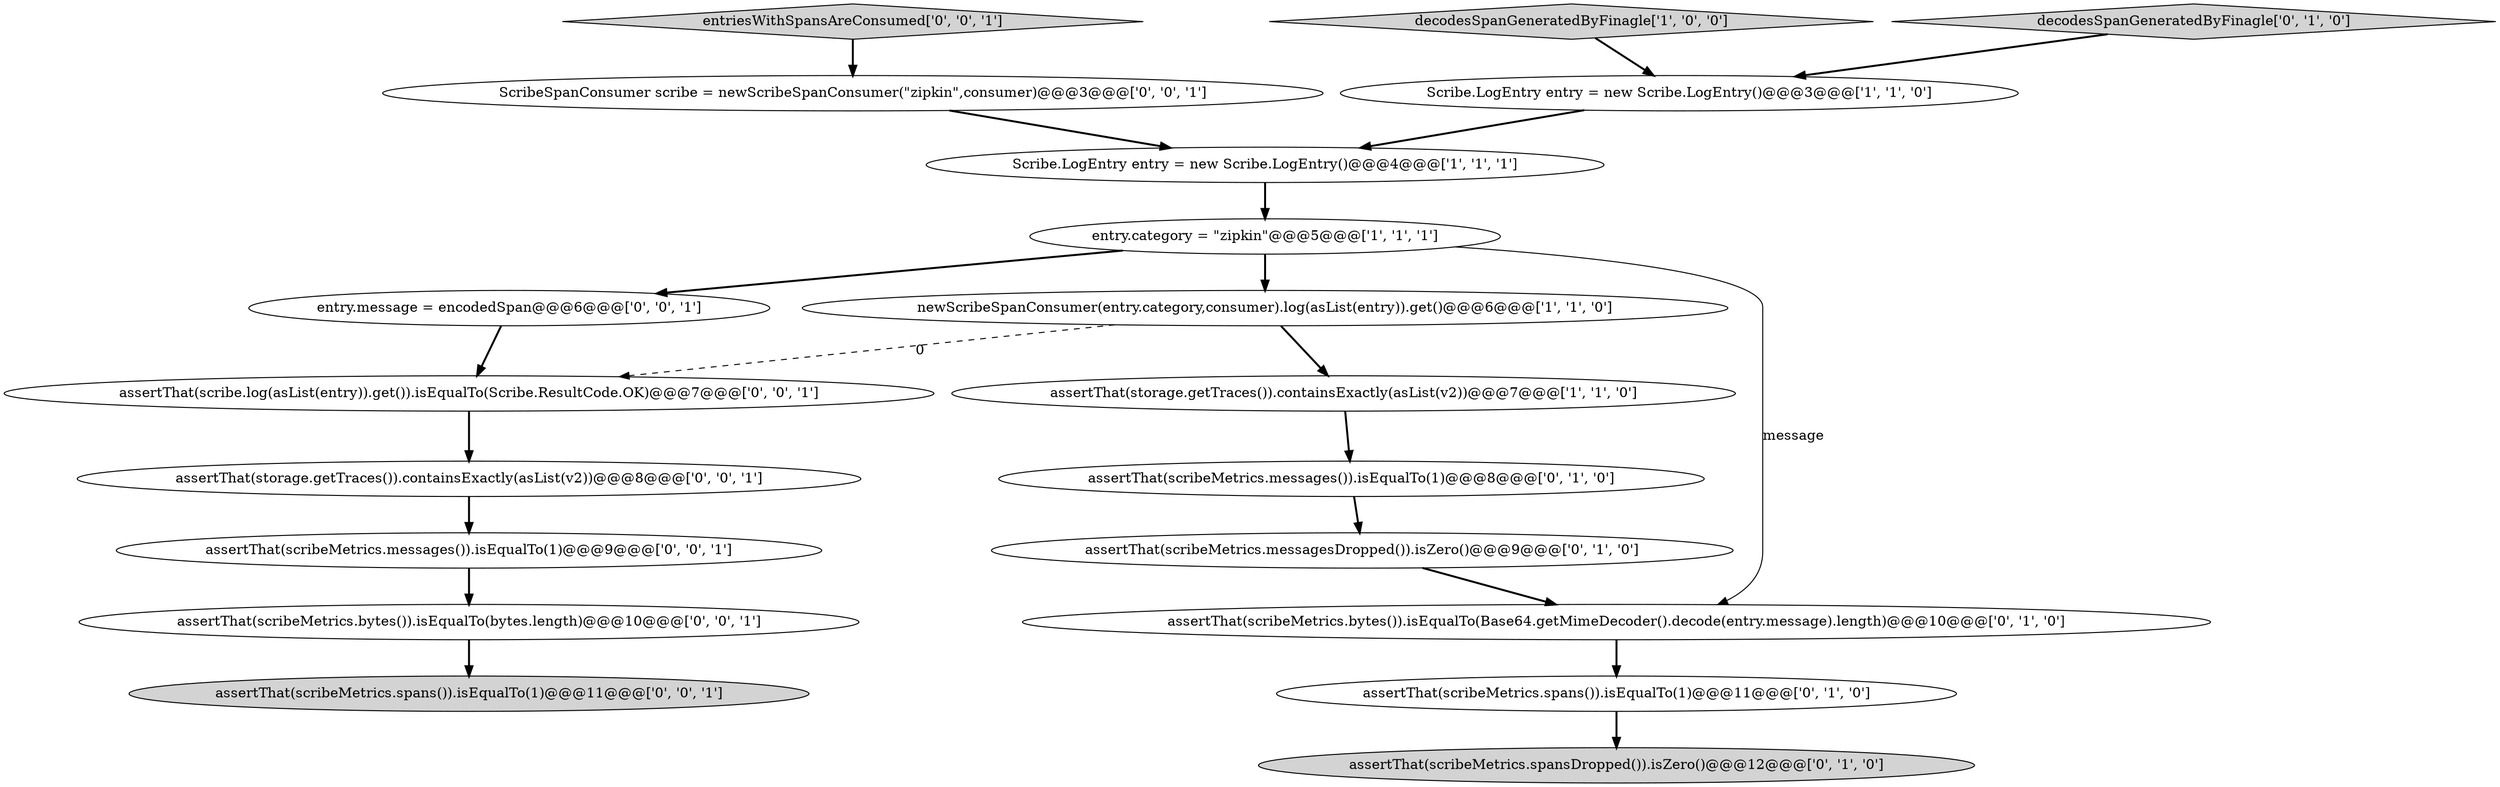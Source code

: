 digraph {
13 [style = filled, label = "assertThat(storage.getTraces()).containsExactly(asList(v2))@@@8@@@['0', '0', '1']", fillcolor = white, shape = ellipse image = "AAA0AAABBB3BBB"];
8 [style = filled, label = "assertThat(scribeMetrics.messagesDropped()).isZero()@@@9@@@['0', '1', '0']", fillcolor = white, shape = ellipse image = "AAA1AAABBB2BBB"];
6 [style = filled, label = "assertThat(scribeMetrics.spans()).isEqualTo(1)@@@11@@@['0', '1', '0']", fillcolor = white, shape = ellipse image = "AAA1AAABBB2BBB"];
9 [style = filled, label = "assertThat(scribeMetrics.spansDropped()).isZero()@@@12@@@['0', '1', '0']", fillcolor = lightgray, shape = ellipse image = "AAA1AAABBB2BBB"];
18 [style = filled, label = "ScribeSpanConsumer scribe = newScribeSpanConsumer(\"zipkin\",consumer)@@@3@@@['0', '0', '1']", fillcolor = white, shape = ellipse image = "AAA0AAABBB3BBB"];
15 [style = filled, label = "assertThat(scribe.log(asList(entry)).get()).isEqualTo(Scribe.ResultCode.OK)@@@7@@@['0', '0', '1']", fillcolor = white, shape = ellipse image = "AAA0AAABBB3BBB"];
3 [style = filled, label = "Scribe.LogEntry entry = new Scribe.LogEntry()@@@4@@@['1', '1', '1']", fillcolor = white, shape = ellipse image = "AAA0AAABBB1BBB"];
19 [style = filled, label = "assertThat(scribeMetrics.bytes()).isEqualTo(bytes.length)@@@10@@@['0', '0', '1']", fillcolor = white, shape = ellipse image = "AAA0AAABBB3BBB"];
1 [style = filled, label = "newScribeSpanConsumer(entry.category,consumer).log(asList(entry)).get()@@@6@@@['1', '1', '0']", fillcolor = white, shape = ellipse image = "AAA0AAABBB1BBB"];
11 [style = filled, label = "assertThat(scribeMetrics.bytes()).isEqualTo(Base64.getMimeDecoder().decode(entry.message).length)@@@10@@@['0', '1', '0']", fillcolor = white, shape = ellipse image = "AAA1AAABBB2BBB"];
7 [style = filled, label = "decodesSpanGeneratedByFinagle['0', '1', '0']", fillcolor = lightgray, shape = diamond image = "AAA0AAABBB2BBB"];
2 [style = filled, label = "entry.category = \"zipkin\"@@@5@@@['1', '1', '1']", fillcolor = white, shape = ellipse image = "AAA0AAABBB1BBB"];
12 [style = filled, label = "assertThat(scribeMetrics.spans()).isEqualTo(1)@@@11@@@['0', '0', '1']", fillcolor = lightgray, shape = ellipse image = "AAA0AAABBB3BBB"];
14 [style = filled, label = "entriesWithSpansAreConsumed['0', '0', '1']", fillcolor = lightgray, shape = diamond image = "AAA0AAABBB3BBB"];
16 [style = filled, label = "entry.message = encodedSpan@@@6@@@['0', '0', '1']", fillcolor = white, shape = ellipse image = "AAA0AAABBB3BBB"];
10 [style = filled, label = "assertThat(scribeMetrics.messages()).isEqualTo(1)@@@8@@@['0', '1', '0']", fillcolor = white, shape = ellipse image = "AAA1AAABBB2BBB"];
5 [style = filled, label = "assertThat(storage.getTraces()).containsExactly(asList(v2))@@@7@@@['1', '1', '0']", fillcolor = white, shape = ellipse image = "AAA0AAABBB1BBB"];
4 [style = filled, label = "Scribe.LogEntry entry = new Scribe.LogEntry()@@@3@@@['1', '1', '0']", fillcolor = white, shape = ellipse image = "AAA0AAABBB1BBB"];
0 [style = filled, label = "decodesSpanGeneratedByFinagle['1', '0', '0']", fillcolor = lightgray, shape = diamond image = "AAA0AAABBB1BBB"];
17 [style = filled, label = "assertThat(scribeMetrics.messages()).isEqualTo(1)@@@9@@@['0', '0', '1']", fillcolor = white, shape = ellipse image = "AAA0AAABBB3BBB"];
18->3 [style = bold, label=""];
2->11 [style = solid, label="message"];
0->4 [style = bold, label=""];
14->18 [style = bold, label=""];
3->2 [style = bold, label=""];
13->17 [style = bold, label=""];
17->19 [style = bold, label=""];
10->8 [style = bold, label=""];
16->15 [style = bold, label=""];
11->6 [style = bold, label=""];
5->10 [style = bold, label=""];
6->9 [style = bold, label=""];
8->11 [style = bold, label=""];
7->4 [style = bold, label=""];
2->1 [style = bold, label=""];
15->13 [style = bold, label=""];
1->15 [style = dashed, label="0"];
2->16 [style = bold, label=""];
19->12 [style = bold, label=""];
4->3 [style = bold, label=""];
1->5 [style = bold, label=""];
}

